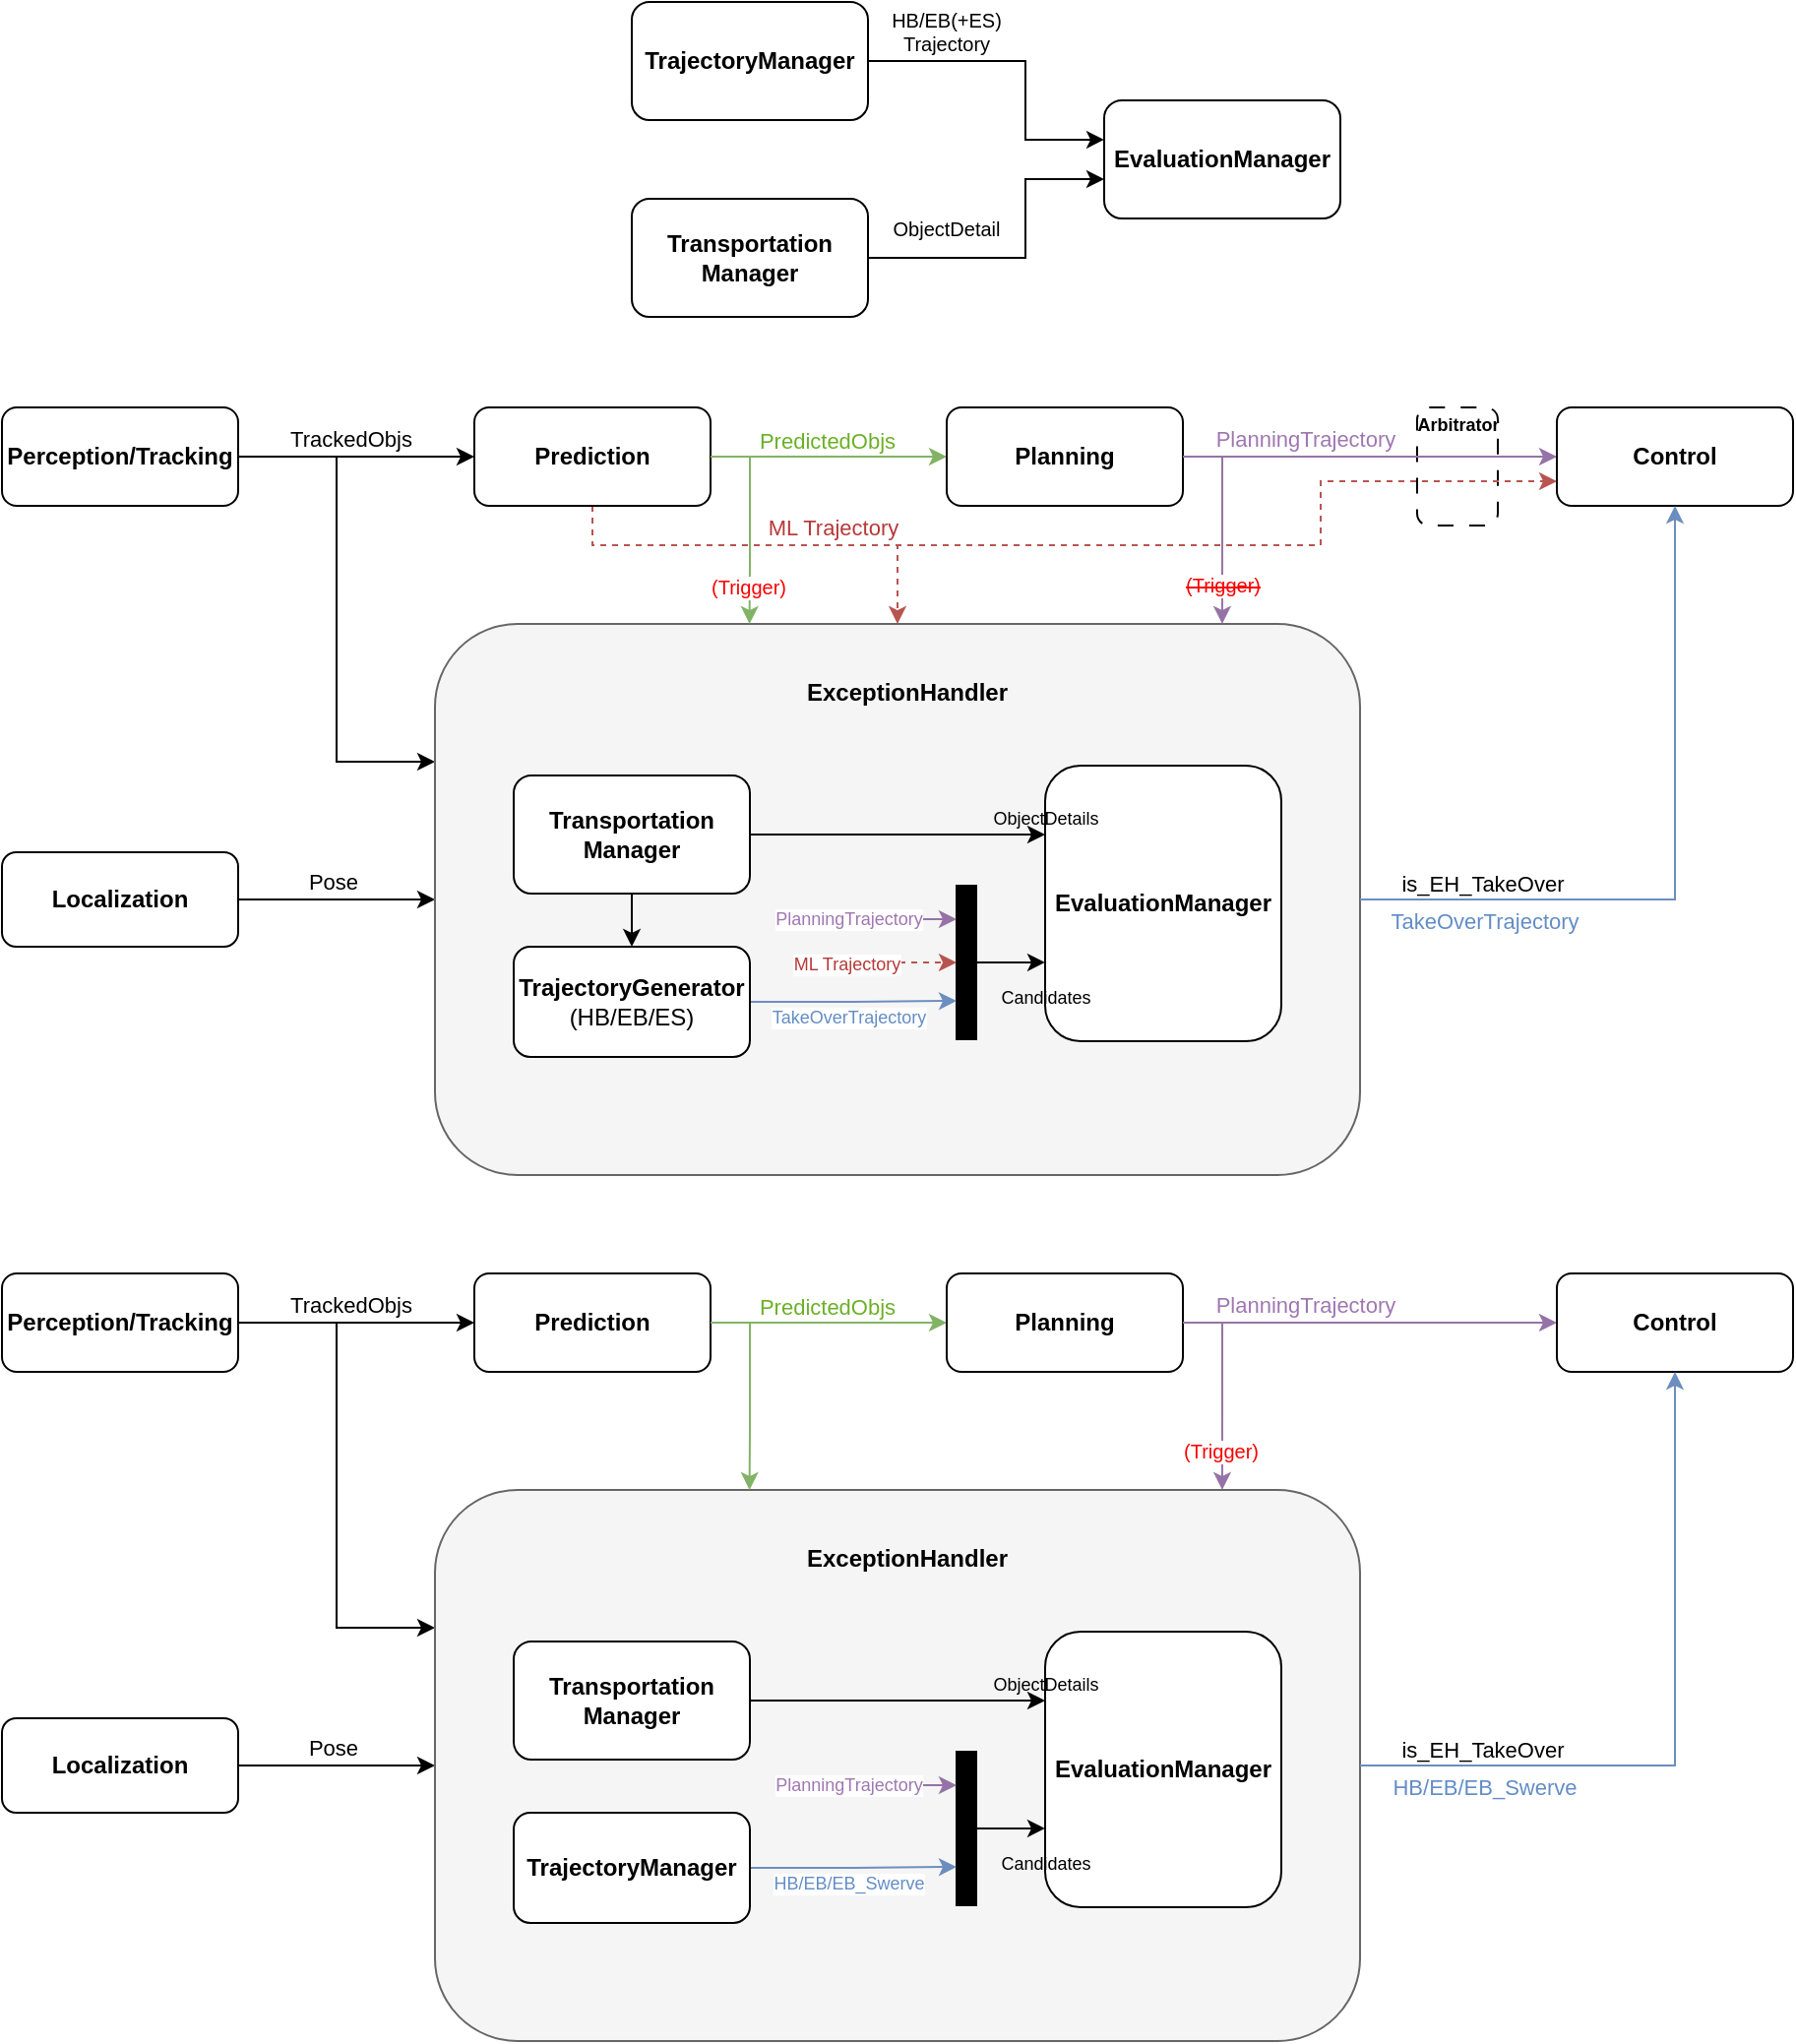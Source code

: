 <mxfile version="24.6.4" type="github">
  <diagram name="Page-1" id="pOw6PsyZc-RCSYPXtDOr">
    <mxGraphModel dx="2359" dy="831" grid="1" gridSize="10" guides="1" tooltips="1" connect="1" arrows="1" fold="1" page="1" pageScale="1" pageWidth="850" pageHeight="1100" math="0" shadow="0">
      <root>
        <mxCell id="0" />
        <mxCell id="1" parent="0" />
        <mxCell id="p61QZdnqANZnKLTzt-yQ-19" style="edgeStyle=orthogonalEdgeStyle;rounded=0;orthogonalLoop=1;jettySize=auto;html=1;exitX=1;exitY=0.5;exitDx=0;exitDy=0;entryX=0;entryY=0.5;entryDx=0;entryDy=0;" parent="1" source="p61QZdnqANZnKLTzt-yQ-1" target="p61QZdnqANZnKLTzt-yQ-2" edge="1">
          <mxGeometry relative="1" as="geometry" />
        </mxCell>
        <mxCell id="p61QZdnqANZnKLTzt-yQ-70" value="TrackedObjs" style="edgeLabel;html=1;align=center;verticalAlign=middle;resizable=0;points=[];fontColor=default;" parent="p61QZdnqANZnKLTzt-yQ-19" vertex="1" connectable="0">
          <mxGeometry x="0.075" y="1" relative="1" as="geometry">
            <mxPoint x="-8" y="-8" as="offset" />
          </mxGeometry>
        </mxCell>
        <mxCell id="p61QZdnqANZnKLTzt-yQ-81" value="" style="rounded=1;whiteSpace=wrap;html=1;dashed=1;dashPattern=8 8;" parent="1" vertex="1">
          <mxGeometry x="639" y="246" width="41" height="60" as="geometry" />
        </mxCell>
        <mxCell id="p61QZdnqANZnKLTzt-yQ-69" style="edgeStyle=orthogonalEdgeStyle;rounded=0;orthogonalLoop=1;jettySize=auto;html=1;exitX=1;exitY=0.5;exitDx=0;exitDy=0;entryX=0;entryY=0.25;entryDx=0;entryDy=0;" parent="1" source="p61QZdnqANZnKLTzt-yQ-1" target="p61QZdnqANZnKLTzt-yQ-61" edge="1">
          <mxGeometry relative="1" as="geometry" />
        </mxCell>
        <mxCell id="p61QZdnqANZnKLTzt-yQ-1" value="Perception/Tracking" style="rounded=1;whiteSpace=wrap;html=1;fontStyle=1" parent="1" vertex="1">
          <mxGeometry x="-80" y="246" width="120" height="50" as="geometry" />
        </mxCell>
        <mxCell id="p61QZdnqANZnKLTzt-yQ-8" style="edgeStyle=orthogonalEdgeStyle;rounded=0;orthogonalLoop=1;jettySize=auto;html=1;exitX=1;exitY=0.5;exitDx=0;exitDy=0;entryX=0;entryY=0.5;entryDx=0;entryDy=0;fillColor=#d5e8d4;strokeColor=#82b366;" parent="1" source="p61QZdnqANZnKLTzt-yQ-2" target="p61QZdnqANZnKLTzt-yQ-3" edge="1">
          <mxGeometry relative="1" as="geometry" />
        </mxCell>
        <mxCell id="p61QZdnqANZnKLTzt-yQ-12" value="PredictedObjs" style="edgeLabel;html=1;align=center;verticalAlign=middle;resizable=0;points=[];fontColor=#6bb027;" parent="p61QZdnqANZnKLTzt-yQ-8" vertex="1" connectable="0">
          <mxGeometry x="-0.197" y="-1" relative="1" as="geometry">
            <mxPoint x="11" y="-9" as="offset" />
          </mxGeometry>
        </mxCell>
        <mxCell id="p61QZdnqANZnKLTzt-yQ-24" style="edgeStyle=orthogonalEdgeStyle;rounded=0;orthogonalLoop=1;jettySize=auto;html=1;exitX=0.5;exitY=1;exitDx=0;exitDy=0;entryX=0;entryY=0.75;entryDx=0;entryDy=0;fillColor=#f8cecc;strokeColor=#b85450;dashed=1;" parent="1" source="p61QZdnqANZnKLTzt-yQ-2" target="p61QZdnqANZnKLTzt-yQ-6" edge="1">
          <mxGeometry relative="1" as="geometry">
            <mxPoint x="640" y="356" as="targetPoint" />
            <Array as="points">
              <mxPoint x="220" y="316" />
              <mxPoint x="590" y="316" />
              <mxPoint x="590" y="283" />
            </Array>
          </mxGeometry>
        </mxCell>
        <mxCell id="p61QZdnqANZnKLTzt-yQ-31" value="ML Trajectory" style="edgeLabel;html=1;align=center;verticalAlign=middle;resizable=0;points=[];fontColor=#b73838;" parent="p61QZdnqANZnKLTzt-yQ-24" vertex="1" connectable="0">
          <mxGeometry x="-0.563" relative="1" as="geometry">
            <mxPoint x="37" y="60" as="offset" />
          </mxGeometry>
        </mxCell>
        <mxCell id="p61QZdnqANZnKLTzt-yQ-67" style="edgeStyle=orthogonalEdgeStyle;rounded=0;orthogonalLoop=1;jettySize=auto;html=1;exitX=0.5;exitY=1;exitDx=0;exitDy=0;entryX=0.5;entryY=0;entryDx=0;entryDy=0;fillColor=#f8cecc;strokeColor=#b85450;dashed=1;" parent="1" source="p61QZdnqANZnKLTzt-yQ-2" target="p61QZdnqANZnKLTzt-yQ-61" edge="1">
          <mxGeometry relative="1" as="geometry">
            <Array as="points">
              <mxPoint x="220" y="316" />
              <mxPoint x="375" y="316" />
            </Array>
          </mxGeometry>
        </mxCell>
        <mxCell id="p61QZdnqANZnKLTzt-yQ-2" value="Prediction" style="rounded=1;whiteSpace=wrap;html=1;fontStyle=1" parent="1" vertex="1">
          <mxGeometry x="160" y="246" width="120" height="50" as="geometry" />
        </mxCell>
        <mxCell id="p61QZdnqANZnKLTzt-yQ-25" style="edgeStyle=orthogonalEdgeStyle;rounded=0;orthogonalLoop=1;jettySize=auto;html=1;exitX=1;exitY=0.5;exitDx=0;exitDy=0;entryX=0;entryY=0.5;entryDx=0;entryDy=0;fillColor=#e1d5e7;strokeColor=#9673a6;" parent="1" source="p61QZdnqANZnKLTzt-yQ-3" target="p61QZdnqANZnKLTzt-yQ-6" edge="1">
          <mxGeometry relative="1" as="geometry" />
        </mxCell>
        <mxCell id="p61QZdnqANZnKLTzt-yQ-30" value="PlanningTrajectory" style="edgeLabel;html=1;align=center;verticalAlign=middle;resizable=0;points=[];fontColor=#9f77b1;" parent="p61QZdnqANZnKLTzt-yQ-25" vertex="1" connectable="0">
          <mxGeometry x="-0.017" y="-1" relative="1" as="geometry">
            <mxPoint x="-32" y="-10" as="offset" />
          </mxGeometry>
        </mxCell>
        <mxCell id="p61QZdnqANZnKLTzt-yQ-3" value="Planning" style="rounded=1;whiteSpace=wrap;html=1;fontStyle=1" parent="1" vertex="1">
          <mxGeometry x="400" y="246" width="120" height="50" as="geometry" />
        </mxCell>
        <mxCell id="p61QZdnqANZnKLTzt-yQ-71" style="edgeStyle=orthogonalEdgeStyle;rounded=0;orthogonalLoop=1;jettySize=auto;html=1;exitX=1;exitY=0.5;exitDx=0;exitDy=0;entryX=0;entryY=0.5;entryDx=0;entryDy=0;" parent="1" source="p61QZdnqANZnKLTzt-yQ-5" target="p61QZdnqANZnKLTzt-yQ-61" edge="1">
          <mxGeometry relative="1" as="geometry" />
        </mxCell>
        <mxCell id="p61QZdnqANZnKLTzt-yQ-72" value="Pose" style="edgeLabel;html=1;align=center;verticalAlign=middle;resizable=0;points=[];" parent="p61QZdnqANZnKLTzt-yQ-71" vertex="1" connectable="0">
          <mxGeometry x="0.007" y="-2" relative="1" as="geometry">
            <mxPoint x="-3" y="-11" as="offset" />
          </mxGeometry>
        </mxCell>
        <mxCell id="p61QZdnqANZnKLTzt-yQ-5" value="Localization" style="rounded=1;whiteSpace=wrap;html=1;fontStyle=1" parent="1" vertex="1">
          <mxGeometry x="-80" y="472" width="120" height="48" as="geometry" />
        </mxCell>
        <mxCell id="p61QZdnqANZnKLTzt-yQ-6" value="Control" style="rounded=1;whiteSpace=wrap;html=1;fontStyle=1" parent="1" vertex="1">
          <mxGeometry x="710" y="246" width="120" height="50" as="geometry" />
        </mxCell>
        <mxCell id="p61QZdnqANZnKLTzt-yQ-28" value="EvaluationManager" style="rounded=1;whiteSpace=wrap;html=1;fontStyle=1" parent="1" vertex="1">
          <mxGeometry x="480" y="90" width="120" height="60" as="geometry" />
        </mxCell>
        <mxCell id="p61QZdnqANZnKLTzt-yQ-86" style="edgeStyle=orthogonalEdgeStyle;rounded=0;orthogonalLoop=1;jettySize=auto;html=1;exitX=1;exitY=0.5;exitDx=0;exitDy=0;entryX=0;entryY=0.333;entryDx=0;entryDy=0;entryPerimeter=0;" parent="1" source="p61QZdnqANZnKLTzt-yQ-32" target="p61QZdnqANZnKLTzt-yQ-28" edge="1">
          <mxGeometry relative="1" as="geometry">
            <Array as="points">
              <mxPoint x="440" y="70" />
              <mxPoint x="440" y="110" />
            </Array>
          </mxGeometry>
        </mxCell>
        <mxCell id="p61QZdnqANZnKLTzt-yQ-32" value="TrajectoryManager" style="rounded=1;whiteSpace=wrap;html=1;fontStyle=1" parent="1" vertex="1">
          <mxGeometry x="240" y="40" width="120" height="60" as="geometry" />
        </mxCell>
        <mxCell id="p61QZdnqANZnKLTzt-yQ-33" value="Transportation&lt;div&gt;Manager&lt;/div&gt;" style="rounded=1;whiteSpace=wrap;html=1;fontStyle=1" parent="1" vertex="1">
          <mxGeometry x="240" y="140" width="120" height="60" as="geometry" />
        </mxCell>
        <mxCell id="p61QZdnqANZnKLTzt-yQ-62" value="is_EH_TakeOver" style="edgeLabel;html=1;align=center;verticalAlign=middle;resizable=0;points=[];" parent="1" vertex="1" connectable="0">
          <mxGeometry x="671.997" y="488" as="geometry" />
        </mxCell>
        <mxCell id="p61QZdnqANZnKLTzt-yQ-63" value="TakeOverTrajectory" style="edgeLabel;html=1;align=center;verticalAlign=middle;resizable=0;points=[];fontColor=#638dc5;" parent="1" vertex="1" connectable="0">
          <mxGeometry x="686.997" y="499" as="geometry">
            <mxPoint x="-14" y="8" as="offset" />
          </mxGeometry>
        </mxCell>
        <mxCell id="p61QZdnqANZnKLTzt-yQ-65" value="" style="group" parent="1" vertex="1" connectable="0">
          <mxGeometry x="140" y="356" width="470" height="280" as="geometry" />
        </mxCell>
        <mxCell id="p61QZdnqANZnKLTzt-yQ-61" value="" style="rounded=1;whiteSpace=wrap;html=1;fontStyle=1;fillColor=#f5f5f5;fontColor=#333333;strokeColor=#666666;" parent="p61QZdnqANZnKLTzt-yQ-65" vertex="1">
          <mxGeometry width="470" height="280" as="geometry" />
        </mxCell>
        <mxCell id="p61QZdnqANZnKLTzt-yQ-34" value="" style="rounded=0;whiteSpace=wrap;html=1;fillColor=#000000;" parent="p61QZdnqANZnKLTzt-yQ-65" vertex="1">
          <mxGeometry x="265" y="133" width="10" height="78" as="geometry" />
        </mxCell>
        <mxCell id="p61QZdnqANZnKLTzt-yQ-49" value="" style="edgeStyle=orthogonalEdgeStyle;rounded=0;orthogonalLoop=1;jettySize=auto;html=1;entryX=0;entryY=0.75;entryDx=0;entryDy=0;fillColor=#dae8fc;strokeColor=#6c8ebf;" parent="p61QZdnqANZnKLTzt-yQ-65" source="p61QZdnqANZnKLTzt-yQ-39" target="p61QZdnqANZnKLTzt-yQ-34" edge="1">
          <mxGeometry relative="1" as="geometry">
            <mxPoint x="220" y="220" as="targetPoint" />
          </mxGeometry>
        </mxCell>
        <mxCell id="p61QZdnqANZnKLTzt-yQ-39" value="&lt;div&gt;&lt;b&gt;TrajectoryGenerator&lt;/b&gt;&lt;/div&gt;&lt;div&gt;(HB/EB/ES)&lt;/div&gt;" style="rounded=1;whiteSpace=wrap;html=1;" parent="p61QZdnqANZnKLTzt-yQ-65" vertex="1">
          <mxGeometry x="40" y="164" width="120" height="56" as="geometry" />
        </mxCell>
        <mxCell id="p61QZdnqANZnKLTzt-yQ-44" value="" style="edgeStyle=orthogonalEdgeStyle;rounded=0;orthogonalLoop=1;jettySize=auto;html=1;entryX=0.5;entryY=0;entryDx=0;entryDy=0;exitX=0.5;exitY=1;exitDx=0;exitDy=0;" parent="p61QZdnqANZnKLTzt-yQ-65" source="p61QZdnqANZnKLTzt-yQ-40" target="p61QZdnqANZnKLTzt-yQ-39" edge="1">
          <mxGeometry relative="1" as="geometry">
            <mxPoint x="60" y="240" as="targetPoint" />
          </mxGeometry>
        </mxCell>
        <mxCell id="p61QZdnqANZnKLTzt-yQ-46" style="edgeStyle=orthogonalEdgeStyle;rounded=0;orthogonalLoop=1;jettySize=auto;html=1;exitX=1;exitY=0.5;exitDx=0;exitDy=0;entryX=0;entryY=0.25;entryDx=0;entryDy=0;" parent="p61QZdnqANZnKLTzt-yQ-65" source="p61QZdnqANZnKLTzt-yQ-40" target="p61QZdnqANZnKLTzt-yQ-41" edge="1">
          <mxGeometry relative="1" as="geometry" />
        </mxCell>
        <mxCell id="p61QZdnqANZnKLTzt-yQ-40" value="Transportation&lt;div&gt;Manager&lt;/div&gt;" style="rounded=1;whiteSpace=wrap;html=1;fontStyle=1" parent="p61QZdnqANZnKLTzt-yQ-65" vertex="1">
          <mxGeometry x="40" y="77" width="120" height="60" as="geometry" />
        </mxCell>
        <mxCell id="p61QZdnqANZnKLTzt-yQ-41" value="EvaluationManager" style="rounded=1;whiteSpace=wrap;html=1;fontStyle=1" parent="p61QZdnqANZnKLTzt-yQ-65" vertex="1">
          <mxGeometry x="310" y="72" width="120" height="140" as="geometry" />
        </mxCell>
        <mxCell id="p61QZdnqANZnKLTzt-yQ-42" value="Candidates" style="text;html=1;align=center;verticalAlign=middle;resizable=0;points=[];autosize=1;strokeColor=none;fillColor=none;fontSize=9;" parent="p61QZdnqANZnKLTzt-yQ-65" vertex="1">
          <mxGeometry x="275" y="180" width="70" height="20" as="geometry" />
        </mxCell>
        <mxCell id="p61QZdnqANZnKLTzt-yQ-54" style="edgeStyle=orthogonalEdgeStyle;rounded=0;orthogonalLoop=1;jettySize=auto;html=1;entryX=0;entryY=0.5;entryDx=0;entryDy=0;fillColor=#f8cecc;strokeColor=#b85450;dashed=1;" parent="p61QZdnqANZnKLTzt-yQ-65" target="p61QZdnqANZnKLTzt-yQ-34" edge="1">
          <mxGeometry relative="1" as="geometry">
            <mxPoint x="230" y="172" as="sourcePoint" />
          </mxGeometry>
        </mxCell>
        <mxCell id="p61QZdnqANZnKLTzt-yQ-57" style="edgeStyle=orthogonalEdgeStyle;rounded=0;orthogonalLoop=1;jettySize=auto;html=1;exitX=1;exitY=0.5;exitDx=0;exitDy=0;entryX=0;entryY=0.714;entryDx=0;entryDy=0;entryPerimeter=0;" parent="p61QZdnqANZnKLTzt-yQ-65" source="p61QZdnqANZnKLTzt-yQ-34" target="p61QZdnqANZnKLTzt-yQ-41" edge="1">
          <mxGeometry relative="1" as="geometry" />
        </mxCell>
        <mxCell id="p61QZdnqANZnKLTzt-yQ-58" value="ObjectDetails" style="text;html=1;align=center;verticalAlign=middle;resizable=0;points=[];autosize=1;strokeColor=none;fillColor=none;fontSize=9;" parent="p61QZdnqANZnKLTzt-yQ-65" vertex="1">
          <mxGeometry x="270" y="89" width="80" height="20" as="geometry" />
        </mxCell>
        <mxCell id="p61QZdnqANZnKLTzt-yQ-64" value="ExceptionHandler" style="text;html=1;align=center;verticalAlign=middle;whiteSpace=wrap;rounded=0;fontStyle=1" parent="p61QZdnqANZnKLTzt-yQ-65" vertex="1">
          <mxGeometry x="210" y="20" width="60" height="30" as="geometry" />
        </mxCell>
        <mxCell id="p61QZdnqANZnKLTzt-yQ-74" value="TakeOverTrajectory" style="edgeLabel;html=1;align=center;verticalAlign=middle;resizable=0;points=[];fontColor=#638dc5;labelBorderColor=none;fontSize=9;" parent="p61QZdnqANZnKLTzt-yQ-65" vertex="1" connectable="0">
          <mxGeometry x="223.997" y="192" as="geometry">
            <mxPoint x="-14" y="8" as="offset" />
          </mxGeometry>
        </mxCell>
        <mxCell id="p61QZdnqANZnKLTzt-yQ-76" value="ML Trajectory" style="edgeLabel;html=1;align=center;verticalAlign=middle;resizable=0;points=[];fontColor=#b73838;fontSize=9;" parent="p61QZdnqANZnKLTzt-yQ-65" vertex="1" connectable="0">
          <mxGeometry x="210" y="172" as="geometry">
            <mxPoint x="-1" y="1" as="offset" />
          </mxGeometry>
        </mxCell>
        <mxCell id="p61QZdnqANZnKLTzt-yQ-78" style="edgeStyle=orthogonalEdgeStyle;rounded=0;orthogonalLoop=1;jettySize=auto;html=1;entryX=0;entryY=0.5;entryDx=0;entryDy=0;fillColor=#e1d5e7;strokeColor=#9673a6;" parent="p61QZdnqANZnKLTzt-yQ-65" edge="1">
          <mxGeometry relative="1" as="geometry">
            <mxPoint x="230" y="150" as="sourcePoint" />
            <mxPoint x="265" y="150" as="targetPoint" />
          </mxGeometry>
        </mxCell>
        <mxCell id="p61QZdnqANZnKLTzt-yQ-75" value="PlanningTrajectory" style="edgeLabel;html=1;align=center;verticalAlign=middle;resizable=0;points=[];fontColor=#9f77b1;fontSize=9;" parent="p61QZdnqANZnKLTzt-yQ-65" vertex="1" connectable="0">
          <mxGeometry x="209.997" y="150" as="geometry" />
        </mxCell>
        <mxCell id="p61QZdnqANZnKLTzt-yQ-66" style="edgeStyle=orthogonalEdgeStyle;rounded=0;orthogonalLoop=1;jettySize=auto;html=1;exitX=1;exitY=0.5;exitDx=0;exitDy=0;entryX=0.34;entryY=0;entryDx=0;entryDy=0;entryPerimeter=0;fillColor=#d5e8d4;strokeColor=#82b366;" parent="1" source="p61QZdnqANZnKLTzt-yQ-2" target="p61QZdnqANZnKLTzt-yQ-61" edge="1">
          <mxGeometry relative="1" as="geometry" />
        </mxCell>
        <mxCell id="p61QZdnqANZnKLTzt-yQ-68" style="edgeStyle=orthogonalEdgeStyle;rounded=0;orthogonalLoop=1;jettySize=auto;html=1;exitX=1;exitY=0.5;exitDx=0;exitDy=0;entryX=0.851;entryY=0;entryDx=0;entryDy=0;entryPerimeter=0;fillColor=#e1d5e7;strokeColor=#9673a6;" parent="1" source="p61QZdnqANZnKLTzt-yQ-3" target="p61QZdnqANZnKLTzt-yQ-61" edge="1">
          <mxGeometry relative="1" as="geometry" />
        </mxCell>
        <mxCell id="p61QZdnqANZnKLTzt-yQ-73" style="edgeStyle=orthogonalEdgeStyle;rounded=0;orthogonalLoop=1;jettySize=auto;html=1;exitX=1;exitY=0.5;exitDx=0;exitDy=0;entryX=0.5;entryY=1;entryDx=0;entryDy=0;fillColor=#dae8fc;strokeColor=#6c8ebf;" parent="1" source="p61QZdnqANZnKLTzt-yQ-61" target="p61QZdnqANZnKLTzt-yQ-6" edge="1">
          <mxGeometry relative="1" as="geometry" />
        </mxCell>
        <mxCell id="p61QZdnqANZnKLTzt-yQ-79" value="&lt;strike style=&quot;font-size: 10px;&quot;&gt;(Trigger)&lt;/strike&gt;" style="edgeLabel;html=1;align=center;verticalAlign=middle;resizable=0;points=[];fontColor=#f90101;labelBorderColor=none;fontSize=10;" parent="1" vertex="1" connectable="0">
          <mxGeometry x="539.998" y="336" as="geometry" />
        </mxCell>
        <mxCell id="p61QZdnqANZnKLTzt-yQ-80" value="(Trigger)" style="edgeLabel;html=1;align=center;verticalAlign=middle;resizable=0;points=[];fontColor=#f90101;fontSize=10;" parent="1" vertex="1" connectable="0">
          <mxGeometry x="295.998" y="336" as="geometry">
            <mxPoint x="3" y="1" as="offset" />
          </mxGeometry>
        </mxCell>
        <mxCell id="p61QZdnqANZnKLTzt-yQ-84" value="Arbitrator" style="text;html=1;align=center;verticalAlign=middle;whiteSpace=wrap;rounded=0;fontSize=9;fontStyle=1" parent="1" vertex="1">
          <mxGeometry x="629.5" y="240" width="60" height="30" as="geometry" />
        </mxCell>
        <mxCell id="p61QZdnqANZnKLTzt-yQ-85" value="ML Trajectory" style="edgeLabel;html=1;align=center;verticalAlign=middle;resizable=0;points=[];fontColor=#b73838;fontSize=11;" parent="1" vertex="1" connectable="0">
          <mxGeometry x="343" y="306" as="geometry">
            <mxPoint x="-1" y="1" as="offset" />
          </mxGeometry>
        </mxCell>
        <mxCell id="p61QZdnqANZnKLTzt-yQ-87" style="edgeStyle=orthogonalEdgeStyle;rounded=0;orthogonalLoop=1;jettySize=auto;html=1;exitX=1;exitY=0.5;exitDx=0;exitDy=0;entryX=0;entryY=0.667;entryDx=0;entryDy=0;entryPerimeter=0;" parent="1" source="p61QZdnqANZnKLTzt-yQ-33" target="p61QZdnqANZnKLTzt-yQ-28" edge="1">
          <mxGeometry relative="1" as="geometry">
            <Array as="points">
              <mxPoint x="440" y="170" />
              <mxPoint x="440" y="130" />
            </Array>
          </mxGeometry>
        </mxCell>
        <mxCell id="p61QZdnqANZnKLTzt-yQ-88" value="HB/EB(+ES) Trajectory" style="text;html=1;align=center;verticalAlign=middle;whiteSpace=wrap;rounded=0;fontSize=10;" parent="1" vertex="1">
          <mxGeometry x="370" y="40" width="60" height="30" as="geometry" />
        </mxCell>
        <mxCell id="p61QZdnqANZnKLTzt-yQ-89" value="ObjectDetail" style="text;html=1;align=center;verticalAlign=middle;whiteSpace=wrap;rounded=0;fontSize=10;" parent="1" vertex="1">
          <mxGeometry x="370" y="140" width="60" height="30" as="geometry" />
        </mxCell>
        <mxCell id="WzE6OZYrtUOC1nBIScIt-1" style="edgeStyle=orthogonalEdgeStyle;rounded=0;orthogonalLoop=1;jettySize=auto;html=1;exitX=1;exitY=0.5;exitDx=0;exitDy=0;entryX=0;entryY=0.5;entryDx=0;entryDy=0;" edge="1" parent="1" source="WzE6OZYrtUOC1nBIScIt-5" target="WzE6OZYrtUOC1nBIScIt-11">
          <mxGeometry relative="1" as="geometry" />
        </mxCell>
        <mxCell id="WzE6OZYrtUOC1nBIScIt-2" value="TrackedObjs" style="edgeLabel;html=1;align=center;verticalAlign=middle;resizable=0;points=[];fontColor=default;" vertex="1" connectable="0" parent="WzE6OZYrtUOC1nBIScIt-1">
          <mxGeometry x="0.075" y="1" relative="1" as="geometry">
            <mxPoint x="-8" y="-8" as="offset" />
          </mxGeometry>
        </mxCell>
        <mxCell id="WzE6OZYrtUOC1nBIScIt-4" style="edgeStyle=orthogonalEdgeStyle;rounded=0;orthogonalLoop=1;jettySize=auto;html=1;exitX=1;exitY=0.5;exitDx=0;exitDy=0;entryX=0;entryY=0.25;entryDx=0;entryDy=0;" edge="1" parent="1" source="WzE6OZYrtUOC1nBIScIt-5" target="WzE6OZYrtUOC1nBIScIt-22">
          <mxGeometry relative="1" as="geometry" />
        </mxCell>
        <mxCell id="WzE6OZYrtUOC1nBIScIt-5" value="Perception/Tracking" style="rounded=1;whiteSpace=wrap;html=1;fontStyle=1" vertex="1" parent="1">
          <mxGeometry x="-80" y="686" width="120" height="50" as="geometry" />
        </mxCell>
        <mxCell id="WzE6OZYrtUOC1nBIScIt-6" style="edgeStyle=orthogonalEdgeStyle;rounded=0;orthogonalLoop=1;jettySize=auto;html=1;exitX=1;exitY=0.5;exitDx=0;exitDy=0;entryX=0;entryY=0.5;entryDx=0;entryDy=0;fillColor=#d5e8d4;strokeColor=#82b366;" edge="1" parent="1" source="WzE6OZYrtUOC1nBIScIt-11" target="WzE6OZYrtUOC1nBIScIt-14">
          <mxGeometry relative="1" as="geometry" />
        </mxCell>
        <mxCell id="WzE6OZYrtUOC1nBIScIt-7" value="PredictedObjs" style="edgeLabel;html=1;align=center;verticalAlign=middle;resizable=0;points=[];fontColor=#6bb027;" vertex="1" connectable="0" parent="WzE6OZYrtUOC1nBIScIt-6">
          <mxGeometry x="-0.197" y="-1" relative="1" as="geometry">
            <mxPoint x="11" y="-9" as="offset" />
          </mxGeometry>
        </mxCell>
        <mxCell id="WzE6OZYrtUOC1nBIScIt-11" value="Prediction" style="rounded=1;whiteSpace=wrap;html=1;fontStyle=1" vertex="1" parent="1">
          <mxGeometry x="160" y="686" width="120" height="50" as="geometry" />
        </mxCell>
        <mxCell id="WzE6OZYrtUOC1nBIScIt-12" style="edgeStyle=orthogonalEdgeStyle;rounded=0;orthogonalLoop=1;jettySize=auto;html=1;exitX=1;exitY=0.5;exitDx=0;exitDy=0;entryX=0;entryY=0.5;entryDx=0;entryDy=0;fillColor=#e1d5e7;strokeColor=#9673a6;" edge="1" parent="1" source="WzE6OZYrtUOC1nBIScIt-14" target="WzE6OZYrtUOC1nBIScIt-18">
          <mxGeometry relative="1" as="geometry" />
        </mxCell>
        <mxCell id="WzE6OZYrtUOC1nBIScIt-13" value="PlanningTrajectory" style="edgeLabel;html=1;align=center;verticalAlign=middle;resizable=0;points=[];fontColor=#9f77b1;" vertex="1" connectable="0" parent="WzE6OZYrtUOC1nBIScIt-12">
          <mxGeometry x="-0.017" y="-1" relative="1" as="geometry">
            <mxPoint x="-32" y="-10" as="offset" />
          </mxGeometry>
        </mxCell>
        <mxCell id="WzE6OZYrtUOC1nBIScIt-14" value="Planning" style="rounded=1;whiteSpace=wrap;html=1;fontStyle=1" vertex="1" parent="1">
          <mxGeometry x="400" y="686" width="120" height="50" as="geometry" />
        </mxCell>
        <mxCell id="WzE6OZYrtUOC1nBIScIt-15" style="edgeStyle=orthogonalEdgeStyle;rounded=0;orthogonalLoop=1;jettySize=auto;html=1;exitX=1;exitY=0.5;exitDx=0;exitDy=0;entryX=0;entryY=0.5;entryDx=0;entryDy=0;" edge="1" parent="1" source="WzE6OZYrtUOC1nBIScIt-17" target="WzE6OZYrtUOC1nBIScIt-22">
          <mxGeometry relative="1" as="geometry" />
        </mxCell>
        <mxCell id="WzE6OZYrtUOC1nBIScIt-16" value="Pose" style="edgeLabel;html=1;align=center;verticalAlign=middle;resizable=0;points=[];" vertex="1" connectable="0" parent="WzE6OZYrtUOC1nBIScIt-15">
          <mxGeometry x="0.007" y="-2" relative="1" as="geometry">
            <mxPoint x="-3" y="-11" as="offset" />
          </mxGeometry>
        </mxCell>
        <mxCell id="WzE6OZYrtUOC1nBIScIt-17" value="Localization" style="rounded=1;whiteSpace=wrap;html=1;fontStyle=1" vertex="1" parent="1">
          <mxGeometry x="-80" y="912" width="120" height="48" as="geometry" />
        </mxCell>
        <mxCell id="WzE6OZYrtUOC1nBIScIt-18" value="Control" style="rounded=1;whiteSpace=wrap;html=1;fontStyle=1" vertex="1" parent="1">
          <mxGeometry x="710" y="686" width="120" height="50" as="geometry" />
        </mxCell>
        <mxCell id="WzE6OZYrtUOC1nBIScIt-19" value="is_EH_TakeOver" style="edgeLabel;html=1;align=center;verticalAlign=middle;resizable=0;points=[];" vertex="1" connectable="0" parent="1">
          <mxGeometry x="671.997" y="928" as="geometry" />
        </mxCell>
        <mxCell id="WzE6OZYrtUOC1nBIScIt-20" value="&lt;span style=&quot;font-size: 11px;&quot;&gt;HB/EB/EB_Swerve&lt;/span&gt;" style="edgeLabel;html=1;align=center;verticalAlign=middle;resizable=0;points=[];fontColor=#638dc5;fontSize=11;" vertex="1" connectable="0" parent="1">
          <mxGeometry x="686.997" y="939" as="geometry">
            <mxPoint x="-14" y="8" as="offset" />
          </mxGeometry>
        </mxCell>
        <mxCell id="WzE6OZYrtUOC1nBIScIt-21" value="" style="group" vertex="1" connectable="0" parent="1">
          <mxGeometry x="140" y="796" width="470" height="280" as="geometry" />
        </mxCell>
        <mxCell id="WzE6OZYrtUOC1nBIScIt-22" value="" style="rounded=1;whiteSpace=wrap;html=1;fontStyle=1;fillColor=#f5f5f5;fontColor=#333333;strokeColor=#666666;" vertex="1" parent="WzE6OZYrtUOC1nBIScIt-21">
          <mxGeometry width="470" height="280" as="geometry" />
        </mxCell>
        <mxCell id="WzE6OZYrtUOC1nBIScIt-23" value="" style="rounded=0;whiteSpace=wrap;html=1;fillColor=#000000;" vertex="1" parent="WzE6OZYrtUOC1nBIScIt-21">
          <mxGeometry x="265" y="133" width="10" height="78" as="geometry" />
        </mxCell>
        <mxCell id="WzE6OZYrtUOC1nBIScIt-24" value="" style="edgeStyle=orthogonalEdgeStyle;rounded=0;orthogonalLoop=1;jettySize=auto;html=1;entryX=0;entryY=0.75;entryDx=0;entryDy=0;fillColor=#dae8fc;strokeColor=#6c8ebf;" edge="1" parent="WzE6OZYrtUOC1nBIScIt-21" source="WzE6OZYrtUOC1nBIScIt-25" target="WzE6OZYrtUOC1nBIScIt-23">
          <mxGeometry relative="1" as="geometry">
            <mxPoint x="220" y="220" as="targetPoint" />
          </mxGeometry>
        </mxCell>
        <mxCell id="WzE6OZYrtUOC1nBIScIt-25" value="&lt;div&gt;&lt;b&gt;TrajectoryManager&lt;/b&gt;&lt;/div&gt;" style="rounded=1;whiteSpace=wrap;html=1;" vertex="1" parent="WzE6OZYrtUOC1nBIScIt-21">
          <mxGeometry x="40" y="164" width="120" height="56" as="geometry" />
        </mxCell>
        <mxCell id="WzE6OZYrtUOC1nBIScIt-27" style="edgeStyle=orthogonalEdgeStyle;rounded=0;orthogonalLoop=1;jettySize=auto;html=1;exitX=1;exitY=0.5;exitDx=0;exitDy=0;entryX=0;entryY=0.25;entryDx=0;entryDy=0;" edge="1" parent="WzE6OZYrtUOC1nBIScIt-21" source="WzE6OZYrtUOC1nBIScIt-28" target="WzE6OZYrtUOC1nBIScIt-29">
          <mxGeometry relative="1" as="geometry" />
        </mxCell>
        <mxCell id="WzE6OZYrtUOC1nBIScIt-28" value="Transportation&lt;div&gt;Manager&lt;/div&gt;" style="rounded=1;whiteSpace=wrap;html=1;fontStyle=1" vertex="1" parent="WzE6OZYrtUOC1nBIScIt-21">
          <mxGeometry x="40" y="77" width="120" height="60" as="geometry" />
        </mxCell>
        <mxCell id="WzE6OZYrtUOC1nBIScIt-29" value="EvaluationManager" style="rounded=1;whiteSpace=wrap;html=1;fontStyle=1" vertex="1" parent="WzE6OZYrtUOC1nBIScIt-21">
          <mxGeometry x="310" y="72" width="120" height="140" as="geometry" />
        </mxCell>
        <mxCell id="WzE6OZYrtUOC1nBIScIt-30" value="Candidates" style="text;html=1;align=center;verticalAlign=middle;resizable=0;points=[];autosize=1;strokeColor=none;fillColor=none;fontSize=9;" vertex="1" parent="WzE6OZYrtUOC1nBIScIt-21">
          <mxGeometry x="275" y="180" width="70" height="20" as="geometry" />
        </mxCell>
        <mxCell id="WzE6OZYrtUOC1nBIScIt-32" style="edgeStyle=orthogonalEdgeStyle;rounded=0;orthogonalLoop=1;jettySize=auto;html=1;exitX=1;exitY=0.5;exitDx=0;exitDy=0;entryX=0;entryY=0.714;entryDx=0;entryDy=0;entryPerimeter=0;" edge="1" parent="WzE6OZYrtUOC1nBIScIt-21" source="WzE6OZYrtUOC1nBIScIt-23" target="WzE6OZYrtUOC1nBIScIt-29">
          <mxGeometry relative="1" as="geometry" />
        </mxCell>
        <mxCell id="WzE6OZYrtUOC1nBIScIt-33" value="ObjectDetails" style="text;html=1;align=center;verticalAlign=middle;resizable=0;points=[];autosize=1;strokeColor=none;fillColor=none;fontSize=9;" vertex="1" parent="WzE6OZYrtUOC1nBIScIt-21">
          <mxGeometry x="270" y="89" width="80" height="20" as="geometry" />
        </mxCell>
        <mxCell id="WzE6OZYrtUOC1nBIScIt-34" value="ExceptionHandler" style="text;html=1;align=center;verticalAlign=middle;whiteSpace=wrap;rounded=0;fontStyle=1" vertex="1" parent="WzE6OZYrtUOC1nBIScIt-21">
          <mxGeometry x="210" y="20" width="60" height="30" as="geometry" />
        </mxCell>
        <mxCell id="WzE6OZYrtUOC1nBIScIt-35" value="HB/EB/EB_Swerve" style="edgeLabel;html=1;align=center;verticalAlign=middle;resizable=0;points=[];fontColor=#638dc5;labelBorderColor=none;fontSize=9;" vertex="1" connectable="0" parent="WzE6OZYrtUOC1nBIScIt-21">
          <mxGeometry x="223.997" y="192" as="geometry">
            <mxPoint x="-14" y="8" as="offset" />
          </mxGeometry>
        </mxCell>
        <mxCell id="WzE6OZYrtUOC1nBIScIt-37" style="edgeStyle=orthogonalEdgeStyle;rounded=0;orthogonalLoop=1;jettySize=auto;html=1;entryX=0;entryY=0.5;entryDx=0;entryDy=0;fillColor=#e1d5e7;strokeColor=#9673a6;" edge="1" parent="WzE6OZYrtUOC1nBIScIt-21">
          <mxGeometry relative="1" as="geometry">
            <mxPoint x="230" y="150" as="sourcePoint" />
            <mxPoint x="265" y="150" as="targetPoint" />
          </mxGeometry>
        </mxCell>
        <mxCell id="WzE6OZYrtUOC1nBIScIt-38" value="PlanningTrajectory" style="edgeLabel;html=1;align=center;verticalAlign=middle;resizable=0;points=[];fontColor=#9f77b1;fontSize=9;" vertex="1" connectable="0" parent="WzE6OZYrtUOC1nBIScIt-21">
          <mxGeometry x="209.997" y="150" as="geometry" />
        </mxCell>
        <mxCell id="WzE6OZYrtUOC1nBIScIt-39" style="edgeStyle=orthogonalEdgeStyle;rounded=0;orthogonalLoop=1;jettySize=auto;html=1;exitX=1;exitY=0.5;exitDx=0;exitDy=0;entryX=0.34;entryY=0;entryDx=0;entryDy=0;entryPerimeter=0;fillColor=#d5e8d4;strokeColor=#82b366;" edge="1" parent="1" source="WzE6OZYrtUOC1nBIScIt-11" target="WzE6OZYrtUOC1nBIScIt-22">
          <mxGeometry relative="1" as="geometry" />
        </mxCell>
        <mxCell id="WzE6OZYrtUOC1nBIScIt-40" style="edgeStyle=orthogonalEdgeStyle;rounded=0;orthogonalLoop=1;jettySize=auto;html=1;exitX=1;exitY=0.5;exitDx=0;exitDy=0;entryX=0.851;entryY=0;entryDx=0;entryDy=0;entryPerimeter=0;fillColor=#e1d5e7;strokeColor=#9673a6;" edge="1" parent="1" source="WzE6OZYrtUOC1nBIScIt-14" target="WzE6OZYrtUOC1nBIScIt-22">
          <mxGeometry relative="1" as="geometry" />
        </mxCell>
        <mxCell id="WzE6OZYrtUOC1nBIScIt-41" style="edgeStyle=orthogonalEdgeStyle;rounded=0;orthogonalLoop=1;jettySize=auto;html=1;exitX=1;exitY=0.5;exitDx=0;exitDy=0;entryX=0.5;entryY=1;entryDx=0;entryDy=0;fillColor=#dae8fc;strokeColor=#6c8ebf;" edge="1" parent="1" source="WzE6OZYrtUOC1nBIScIt-22" target="WzE6OZYrtUOC1nBIScIt-18">
          <mxGeometry relative="1" as="geometry" />
        </mxCell>
        <mxCell id="WzE6OZYrtUOC1nBIScIt-42" value="&lt;span style=&quot;font-size: 10px;&quot;&gt;(Trigger)&lt;/span&gt;" style="edgeLabel;html=1;align=center;verticalAlign=middle;resizable=0;points=[];fontColor=#f90101;labelBorderColor=none;fontSize=10;" vertex="1" connectable="0" parent="1">
          <mxGeometry x="539.998" y="776" as="geometry">
            <mxPoint x="-1" as="offset" />
          </mxGeometry>
        </mxCell>
      </root>
    </mxGraphModel>
  </diagram>
</mxfile>
